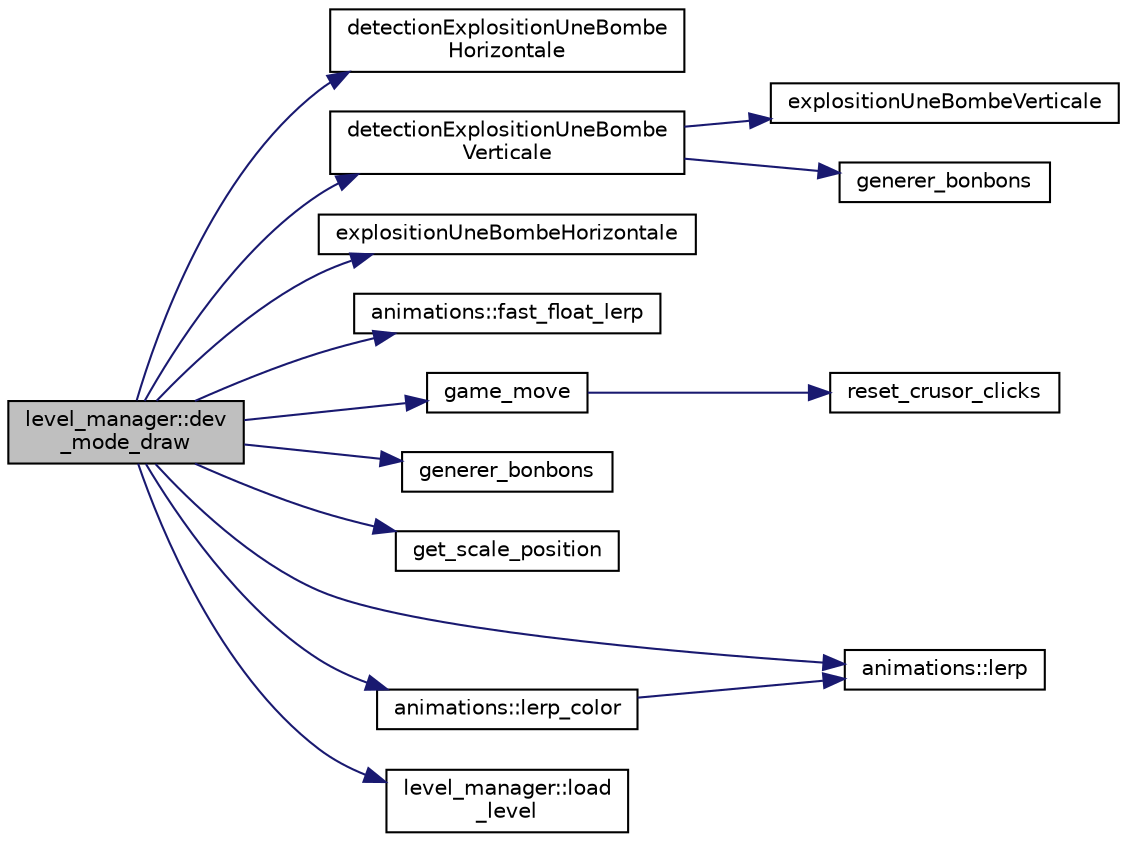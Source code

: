 digraph "level_manager::dev_mode_draw"
{
 // LATEX_PDF_SIZE
  edge [fontname="Helvetica",fontsize="10",labelfontname="Helvetica",labelfontsize="10"];
  node [fontname="Helvetica",fontsize="10",shape=record];
  rankdir="LR";
  Node1 [label="level_manager::dev\l_mode_draw",height=0.2,width=0.4,color="black", fillcolor="grey75", style="filled", fontcolor="black",tooltip=" "];
  Node1 -> Node2 [color="midnightblue",fontsize="10",style="solid",fontname="Helvetica"];
  Node2 [label="detectionExplositionUneBombe\lHorizontale",height=0.2,width=0.4,color="black", fillcolor="white", style="filled",URL="$level__manager_8cpp.html#a888cef391a7eefbc994c55021fdef3c9",tooltip=" "];
  Node1 -> Node3 [color="midnightblue",fontsize="10",style="solid",fontname="Helvetica"];
  Node3 [label="detectionExplositionUneBombe\lVerticale",height=0.2,width=0.4,color="black", fillcolor="white", style="filled",URL="$level__manager_8cpp.html#a7234ff82d42096806d9e13184fde3cb8",tooltip=" "];
  Node3 -> Node4 [color="midnightblue",fontsize="10",style="solid",fontname="Helvetica"];
  Node4 [label="explositionUneBombeVerticale",height=0.2,width=0.4,color="black", fillcolor="white", style="filled",URL="$main_8cpp.html#aee64509d03098c47a6bedc2467c69fed",tooltip=" "];
  Node3 -> Node5 [color="midnightblue",fontsize="10",style="solid",fontname="Helvetica"];
  Node5 [label="generer_bonbons",height=0.2,width=0.4,color="black", fillcolor="white", style="filled",URL="$main_8cpp.html#a1b823692784704ca8005546a76a06dab",tooltip=" "];
  Node1 -> Node6 [color="midnightblue",fontsize="10",style="solid",fontname="Helvetica"];
  Node6 [label="explositionUneBombeHorizontale",height=0.2,width=0.4,color="black", fillcolor="white", style="filled",URL="$level__manager_8cpp.html#a5ca5a1d2987f121b68d2e209aff2d5f3",tooltip=" "];
  Node1 -> Node7 [color="midnightblue",fontsize="10",style="solid",fontname="Helvetica"];
  Node7 [label="animations::fast_float_lerp",height=0.2,width=0.4,color="black", fillcolor="white", style="filled",URL="$namespaceanimations.html#a6e4cf800b259da30aaa17ba400e2853b",tooltip=" "];
  Node1 -> Node8 [color="midnightblue",fontsize="10",style="solid",fontname="Helvetica"];
  Node8 [label="game_move",height=0.2,width=0.4,color="black", fillcolor="white", style="filled",URL="$level__manager_8cpp.html#ab4407fd2ad57504716cb4fad9d62625c",tooltip=" "];
  Node8 -> Node9 [color="midnightblue",fontsize="10",style="solid",fontname="Helvetica"];
  Node9 [label="reset_crusor_clicks",height=0.2,width=0.4,color="black", fillcolor="white", style="filled",URL="$main_8cpp.html#a09dcafc641638618fd142bdd6280da3d",tooltip=" "];
  Node1 -> Node10 [color="midnightblue",fontsize="10",style="solid",fontname="Helvetica"];
  Node10 [label="generer_bonbons",height=0.2,width=0.4,color="black", fillcolor="white", style="filled",URL="$level__manager_8cpp.html#a1b823692784704ca8005546a76a06dab",tooltip=" "];
  Node1 -> Node11 [color="midnightblue",fontsize="10",style="solid",fontname="Helvetica"];
  Node11 [label="get_scale_position",height=0.2,width=0.4,color="black", fillcolor="white", style="filled",URL="$level__manager_8cpp.html#affea47520085b9f91b2aa5898a3e4003",tooltip=" "];
  Node1 -> Node12 [color="midnightblue",fontsize="10",style="solid",fontname="Helvetica"];
  Node12 [label="animations::lerp",height=0.2,width=0.4,color="black", fillcolor="white", style="filled",URL="$namespaceanimations.html#a005a32f860e5e4988a17106a24221009",tooltip=" "];
  Node1 -> Node13 [color="midnightblue",fontsize="10",style="solid",fontname="Helvetica"];
  Node13 [label="animations::lerp_color",height=0.2,width=0.4,color="black", fillcolor="white", style="filled",URL="$namespaceanimations.html#a320eb56331dceb8bf73f359a5f554b39",tooltip=" "];
  Node13 -> Node12 [color="midnightblue",fontsize="10",style="solid",fontname="Helvetica"];
  Node1 -> Node14 [color="midnightblue",fontsize="10",style="solid",fontname="Helvetica"];
  Node14 [label="level_manager::load\l_level",height=0.2,width=0.4,color="black", fillcolor="white", style="filled",URL="$namespacelevel__manager.html#a02af3af9c75f86e8898f83a220a16d21",tooltip=" "];
}
